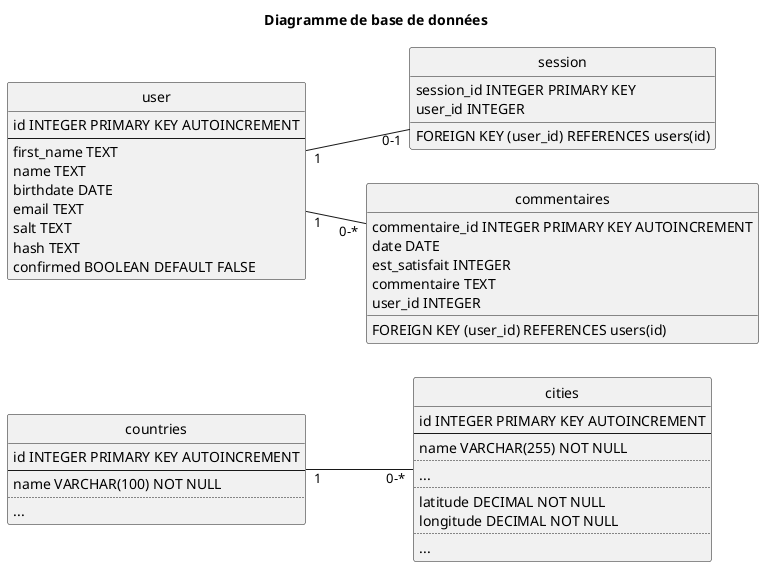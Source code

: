 @startuml bd

title Diagramme de base de données

'configuration
left to right direction
hide circle

    entity "countries" as countries {
      id INTEGER PRIMARY KEY AUTOINCREMENT
      --
      name VARCHAR(100) NOT NULL
      ..
      ...
    }
    
    entity "cities" as cities {
      id INTEGER PRIMARY KEY AUTOINCREMENT
      --
      name VARCHAR(255) NOT NULL
      ..
      ...
      ..
      latitude DECIMAL NOT NULL
      longitude DECIMAL NOT NULL
      ..
      ...
    }

    entity "user" as user {
    id INTEGER PRIMARY KEY AUTOINCREMENT
    --
    first_name TEXT
    name TEXT
    birthdate DATE
    email TEXT
    salt TEXT
    hash TEXT
    confirmed BOOLEAN DEFAULT FALSE
    }

    entity "session" as session {
    session_id INTEGER PRIMARY KEY
    user_id INTEGER
    FOREIGN KEY (user_id) REFERENCES users(id)
    }

    
    entity "commentaires" as commentaires {
      commentaire_id INTEGER PRIMARY KEY AUTOINCREMENT
      date DATE
      est_satisfait INTEGER
      commentaire TEXT
      user_id INTEGER
      FOREIGN KEY (user_id) REFERENCES users(id)
    }
  
    
    

     

countries "1" -- "0-*" cities
user "1" -- "0-1" session
user "1" -- "0-*" commentaires


@enduml